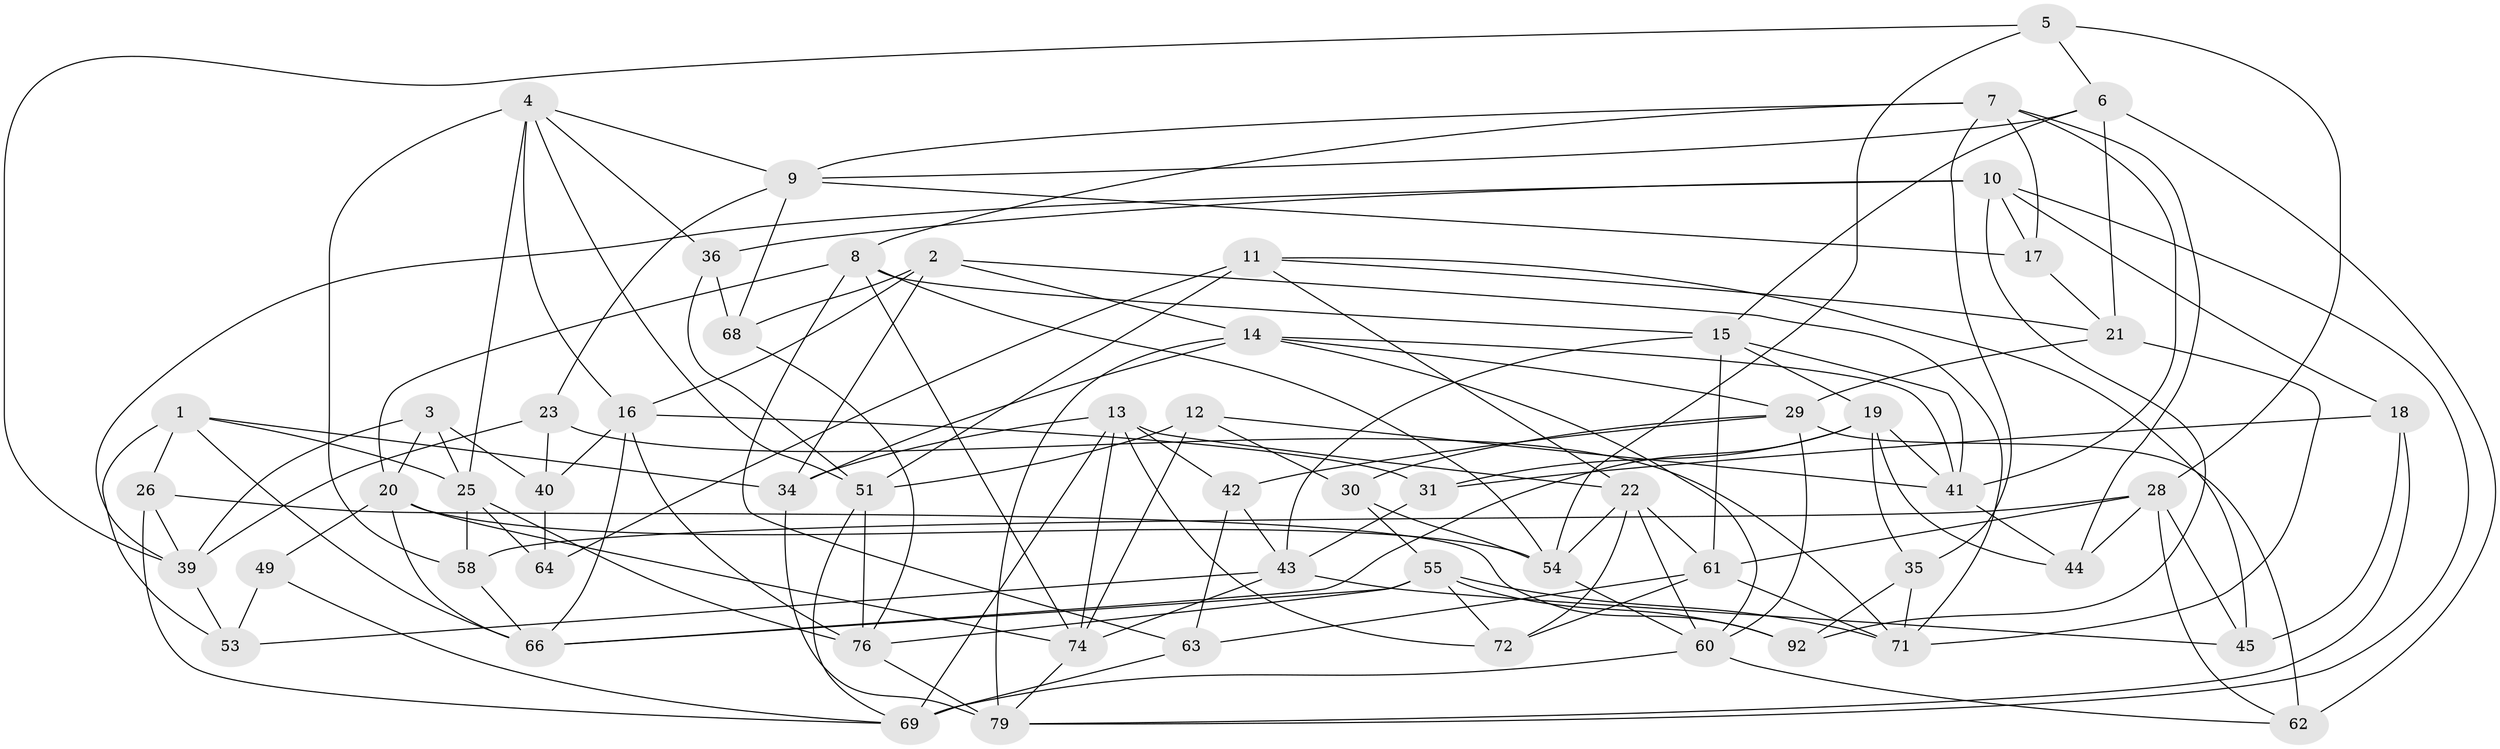 // original degree distribution, {4: 1.0}
// Generated by graph-tools (version 1.1) at 2025/11/02/27/25 16:11:44]
// undirected, 59 vertices, 149 edges
graph export_dot {
graph [start="1"]
  node [color=gray90,style=filled];
  1 [super="+85"];
  2 [super="+33"];
  3;
  4 [super="+89"];
  5;
  6 [super="+50"];
  7 [super="+56"];
  8 [super="+59"];
  9 [super="+38"];
  10 [super="+24"];
  11 [super="+95"];
  12;
  13 [super="+32"];
  14 [super="+57"];
  15 [super="+52"];
  16 [super="+46"];
  17;
  18;
  19 [super="+77"];
  20 [super="+67"];
  21 [super="+37"];
  22 [super="+75"];
  23;
  25 [super="+27"];
  26;
  28 [super="+48"];
  29 [super="+82"];
  30;
  31;
  34 [super="+47"];
  35;
  36;
  39 [super="+80"];
  40;
  41 [super="+84"];
  42;
  43 [super="+73"];
  44;
  45;
  49;
  51 [super="+88"];
  53 [super="+65"];
  54 [super="+83"];
  55 [super="+87"];
  58;
  60 [super="+81"];
  61 [super="+70"];
  62;
  63;
  64;
  66 [super="+90"];
  68;
  69 [super="+78"];
  71 [super="+86"];
  72;
  74 [super="+93"];
  76 [super="+94"];
  79 [super="+91"];
  92;
  1 -- 53 [weight=2];
  1 -- 26;
  1 -- 25;
  1 -- 66;
  1 -- 34;
  2 -- 34 [weight=2];
  2 -- 16;
  2 -- 68;
  2 -- 14;
  2 -- 71;
  3 -- 20;
  3 -- 25;
  3 -- 40;
  3 -- 39;
  4 -- 51;
  4 -- 36;
  4 -- 16;
  4 -- 9;
  4 -- 58;
  4 -- 25;
  5 -- 39;
  5 -- 54;
  5 -- 28;
  5 -- 6;
  6 -- 15;
  6 -- 9;
  6 -- 62;
  6 -- 21 [weight=2];
  7 -- 35;
  7 -- 9;
  7 -- 41;
  7 -- 17;
  7 -- 44;
  7 -- 8;
  8 -- 54;
  8 -- 15;
  8 -- 20;
  8 -- 74;
  8 -- 63;
  9 -- 23;
  9 -- 68;
  9 -- 17;
  10 -- 18;
  10 -- 17;
  10 -- 36;
  10 -- 92;
  10 -- 39;
  10 -- 79;
  11 -- 45;
  11 -- 64 [weight=2];
  11 -- 22;
  11 -- 51;
  11 -- 21;
  12 -- 30;
  12 -- 51;
  12 -- 41;
  12 -- 74;
  13 -- 34;
  13 -- 72;
  13 -- 69;
  13 -- 42;
  13 -- 22;
  13 -- 74;
  14 -- 60;
  14 -- 41;
  14 -- 29;
  14 -- 34;
  14 -- 79;
  15 -- 43;
  15 -- 41;
  15 -- 19;
  15 -- 61;
  16 -- 40;
  16 -- 76;
  16 -- 66;
  16 -- 31;
  17 -- 21;
  18 -- 45;
  18 -- 79;
  18 -- 31;
  19 -- 35;
  19 -- 66;
  19 -- 41;
  19 -- 44;
  19 -- 31;
  20 -- 66;
  20 -- 49;
  20 -- 54;
  20 -- 74;
  21 -- 29;
  21 -- 71;
  22 -- 72;
  22 -- 54;
  22 -- 61;
  22 -- 60;
  23 -- 71;
  23 -- 40;
  23 -- 39;
  25 -- 76;
  25 -- 64;
  25 -- 58;
  26 -- 92;
  26 -- 69;
  26 -- 39;
  28 -- 45;
  28 -- 58;
  28 -- 62;
  28 -- 44;
  28 -- 61;
  29 -- 30;
  29 -- 62;
  29 -- 42;
  29 -- 60;
  30 -- 55;
  30 -- 54;
  31 -- 43;
  34 -- 79;
  35 -- 92;
  35 -- 71;
  36 -- 68;
  36 -- 51;
  39 -- 53;
  40 -- 64;
  41 -- 44;
  42 -- 63;
  42 -- 43;
  43 -- 45;
  43 -- 74;
  43 -- 53;
  49 -- 53 [weight=2];
  49 -- 69;
  51 -- 76;
  51 -- 69;
  54 -- 60;
  55 -- 72;
  55 -- 92;
  55 -- 66;
  55 -- 76;
  55 -- 71;
  58 -- 66;
  60 -- 69;
  60 -- 62;
  61 -- 63;
  61 -- 72;
  61 -- 71;
  63 -- 69;
  68 -- 76;
  74 -- 79;
  76 -- 79;
}
